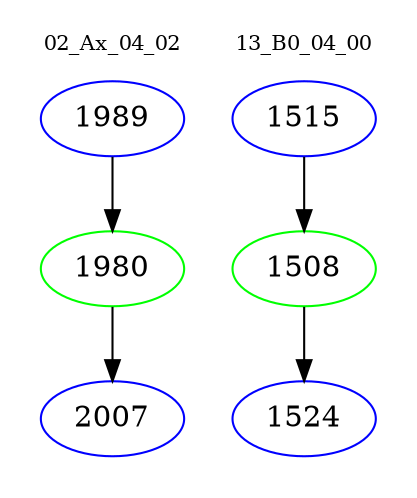 digraph{
subgraph cluster_0 {
color = white
label = "02_Ax_04_02";
fontsize=10;
T0_1989 [label="1989", color="blue"]
T0_1989 -> T0_1980 [color="black"]
T0_1980 [label="1980", color="green"]
T0_1980 -> T0_2007 [color="black"]
T0_2007 [label="2007", color="blue"]
}
subgraph cluster_1 {
color = white
label = "13_B0_04_00";
fontsize=10;
T1_1515 [label="1515", color="blue"]
T1_1515 -> T1_1508 [color="black"]
T1_1508 [label="1508", color="green"]
T1_1508 -> T1_1524 [color="black"]
T1_1524 [label="1524", color="blue"]
}
}
